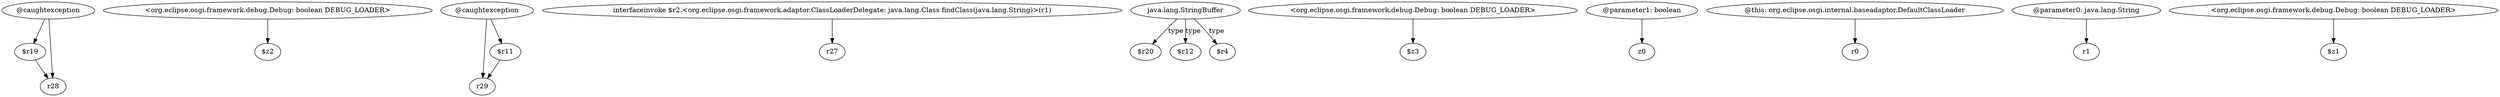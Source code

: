 digraph g {
0[label="@caughtexception"]
1[label="$r19"]
0->1[label=""]
2[label="<org.eclipse.osgi.framework.debug.Debug: boolean DEBUG_LOADER>"]
3[label="$z2"]
2->3[label=""]
4[label="@caughtexception"]
5[label="r29"]
4->5[label=""]
6[label="interfaceinvoke $r2.<org.eclipse.osgi.framework.adaptor.ClassLoaderDelegate: java.lang.Class findClass(java.lang.String)>(r1)"]
7[label="r27"]
6->7[label=""]
8[label="java.lang.StringBuffer"]
9[label="$r20"]
8->9[label="type"]
10[label="<org.eclipse.osgi.framework.debug.Debug: boolean DEBUG_LOADER>"]
11[label="$z3"]
10->11[label=""]
12[label="@parameter1: boolean"]
13[label="z0"]
12->13[label=""]
14[label="@this: org.eclipse.osgi.internal.baseadaptor.DefaultClassLoader"]
15[label="r0"]
14->15[label=""]
16[label="$r12"]
8->16[label="type"]
17[label="@parameter0: java.lang.String"]
18[label="r1"]
17->18[label=""]
19[label="<org.eclipse.osgi.framework.debug.Debug: boolean DEBUG_LOADER>"]
20[label="$z1"]
19->20[label=""]
21[label="$r11"]
4->21[label=""]
22[label="r28"]
1->22[label=""]
21->5[label=""]
23[label="$r4"]
8->23[label="type"]
0->22[label=""]
}